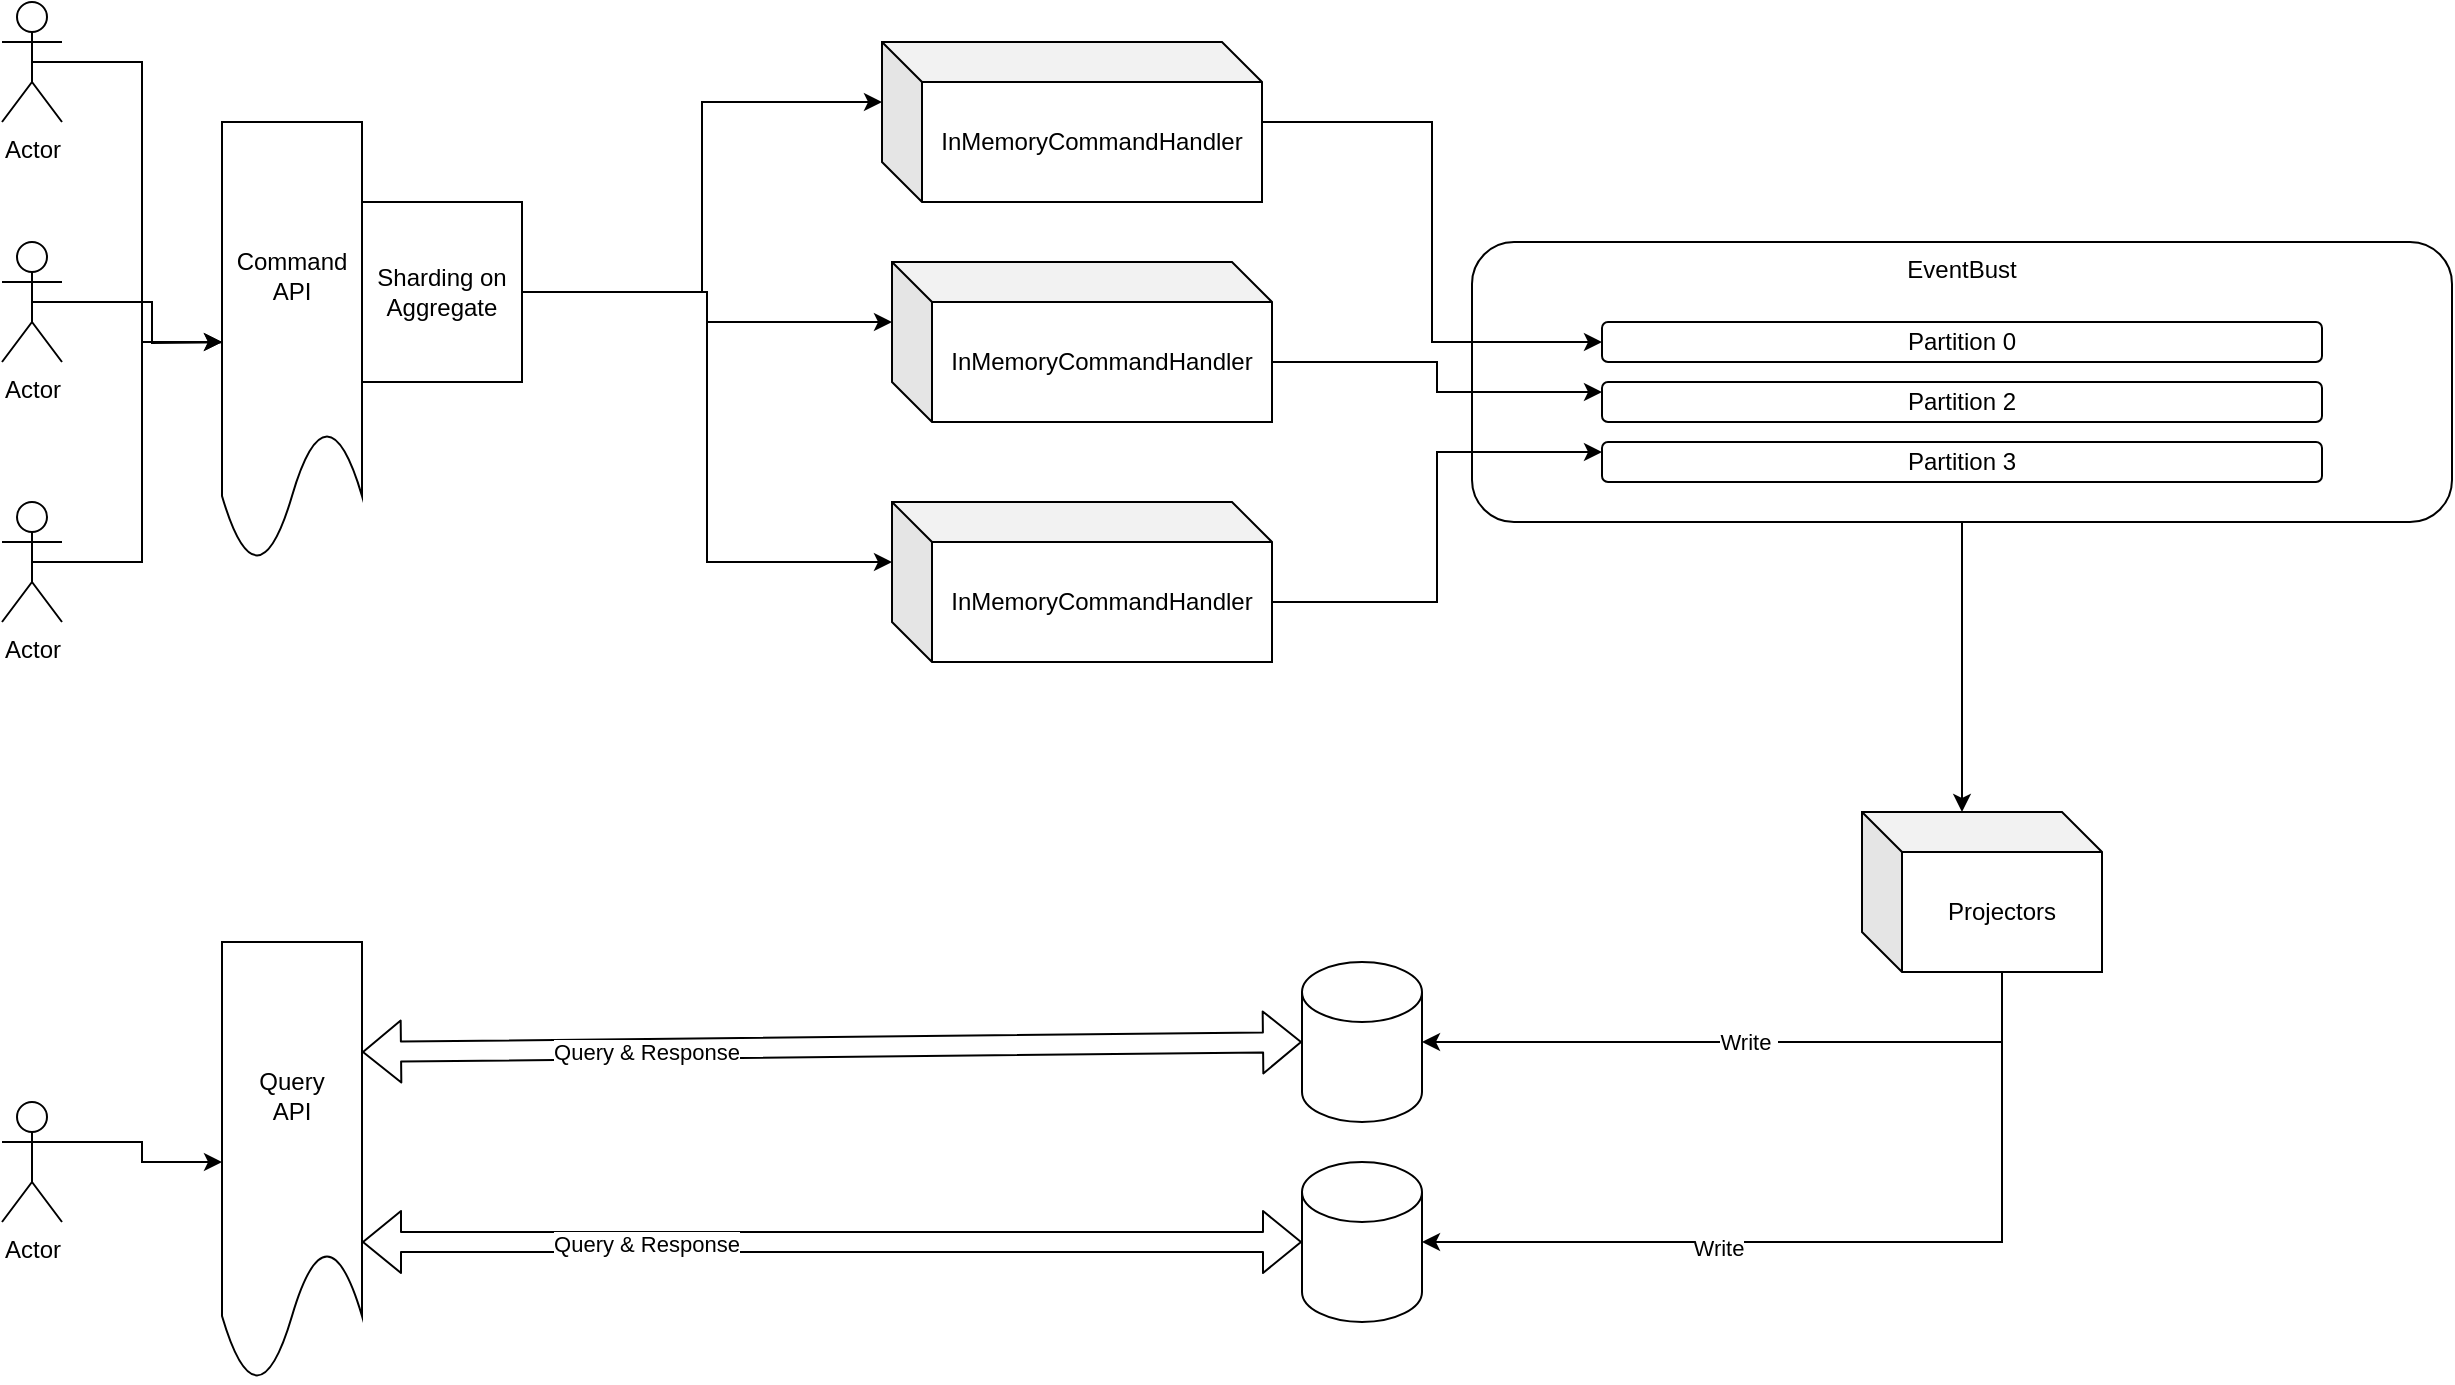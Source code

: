 <mxfile version="13.7.9" type="embed"><diagram id="5P3Gs7J7e-vPvxfR85US" name="Page-1"><mxGraphModel dx="1820" dy="872" grid="1" gridSize="10" guides="1" tooltips="1" connect="1" arrows="1" fold="1" page="1" pageScale="1" pageWidth="850" pageHeight="1100" math="0" shadow="0"><root><mxCell id="0"/><mxCell id="1" parent="0"/><mxCell id="65" style="edgeStyle=none;rounded=0;orthogonalLoop=1;jettySize=auto;html=1;exitX=0.5;exitY=1;exitDx=0;exitDy=0;entryX=0;entryY=0;entryDx=50;entryDy=0;entryPerimeter=0;" edge="1" parent="1" source="2" target="26"><mxGeometry relative="1" as="geometry"/></mxCell><mxCell id="2" value="&lt;span style=&quot;text-align: left&quot;&gt;EventBust&lt;/span&gt;" style="rounded=1;whiteSpace=wrap;html=1;align=center;verticalAlign=top;" parent="1" vertex="1"><mxGeometry x="975" y="325" width="490" height="140" as="geometry"/></mxCell><mxCell id="3" value="" style="shape=cylinder3;whiteSpace=wrap;html=1;boundedLbl=1;backgroundOutline=1;size=15;" vertex="1" parent="1"><mxGeometry x="890" y="685" width="60" height="80" as="geometry"/></mxCell><mxCell id="13" style="edgeStyle=orthogonalEdgeStyle;rounded=0;orthogonalLoop=1;jettySize=auto;html=1;entryX=0;entryY=0.5;entryDx=0;entryDy=0;" edge="1" parent="1" source="4" target="17"><mxGeometry relative="1" as="geometry"/></mxCell><mxCell id="4" value="InMemoryCommandHandler" style="shape=cube;whiteSpace=wrap;html=1;boundedLbl=1;backgroundOutline=1;darkOpacity=0.05;darkOpacity2=0.1;" vertex="1" parent="1"><mxGeometry x="680" y="225" width="190" height="80" as="geometry"/></mxCell><mxCell id="14" style="edgeStyle=orthogonalEdgeStyle;rounded=0;orthogonalLoop=1;jettySize=auto;html=1;exitX=0;exitY=0;exitDx=190;exitDy=50;exitPerimeter=0;entryX=0;entryY=0.25;entryDx=0;entryDy=0;" edge="1" parent="1" source="5" target="19"><mxGeometry relative="1" as="geometry"/></mxCell><mxCell id="5" value="InMemoryCommandHandler" style="shape=cube;whiteSpace=wrap;html=1;boundedLbl=1;backgroundOutline=1;darkOpacity=0.05;darkOpacity2=0.1;" vertex="1" parent="1"><mxGeometry x="685" y="335" width="190" height="80" as="geometry"/></mxCell><mxCell id="52" style="edgeStyle=orthogonalEdgeStyle;rounded=0;orthogonalLoop=1;jettySize=auto;html=1;exitX=0.5;exitY=0.5;exitDx=0;exitDy=0;exitPerimeter=0;entryX=0;entryY=0.5;entryDx=0;entryDy=0;" edge="1" parent="1" source="6" target="47"><mxGeometry relative="1" as="geometry"/></mxCell><mxCell id="6" value="Actor" style="shape=umlActor;verticalLabelPosition=bottom;verticalAlign=top;html=1;outlineConnect=0;" vertex="1" parent="1"><mxGeometry x="240" y="205" width="30" height="60" as="geometry"/></mxCell><mxCell id="15" style="edgeStyle=orthogonalEdgeStyle;rounded=0;orthogonalLoop=1;jettySize=auto;html=1;exitX=0;exitY=0;exitDx=190;exitDy=50;exitPerimeter=0;entryX=0;entryY=0.25;entryDx=0;entryDy=0;" edge="1" parent="1" source="7" target="20"><mxGeometry relative="1" as="geometry"/></mxCell><mxCell id="7" value="InMemoryCommandHandler" style="shape=cube;whiteSpace=wrap;html=1;boundedLbl=1;backgroundOutline=1;darkOpacity=0.05;darkOpacity2=0.1;" vertex="1" parent="1"><mxGeometry x="685" y="455" width="190" height="80" as="geometry"/></mxCell><mxCell id="53" style="edgeStyle=orthogonalEdgeStyle;rounded=0;orthogonalLoop=1;jettySize=auto;html=1;exitX=0.5;exitY=0.5;exitDx=0;exitDy=0;exitPerimeter=0;" edge="1" parent="1" source="9"><mxGeometry relative="1" as="geometry"><mxPoint x="360" y="375" as="targetPoint"/></mxGeometry></mxCell><mxCell id="9" value="Actor" style="shape=umlActor;verticalLabelPosition=bottom;verticalAlign=top;html=1;outlineConnect=0;" vertex="1" parent="1"><mxGeometry x="240" y="325" width="30" height="60" as="geometry"/></mxCell><mxCell id="51" style="edgeStyle=orthogonalEdgeStyle;rounded=0;orthogonalLoop=1;jettySize=auto;html=1;exitX=0.5;exitY=0.5;exitDx=0;exitDy=0;exitPerimeter=0;entryX=0;entryY=0.5;entryDx=0;entryDy=0;" edge="1" parent="1" source="10" target="47"><mxGeometry relative="1" as="geometry"/></mxCell><mxCell id="10" value="Actor" style="shape=umlActor;verticalLabelPosition=bottom;verticalAlign=top;html=1;outlineConnect=0;" vertex="1" parent="1"><mxGeometry x="240" y="455" width="30" height="60" as="geometry"/></mxCell><mxCell id="55" style="edgeStyle=orthogonalEdgeStyle;rounded=0;orthogonalLoop=1;jettySize=auto;html=1;exitX=1;exitY=0.5;exitDx=0;exitDy=0;entryX=0;entryY=0;entryDx=0;entryDy=30;entryPerimeter=0;" edge="1" parent="1" source="12" target="4"><mxGeometry relative="1" as="geometry"/></mxCell><mxCell id="56" style="edgeStyle=orthogonalEdgeStyle;rounded=0;orthogonalLoop=1;jettySize=auto;html=1;exitX=1;exitY=0.5;exitDx=0;exitDy=0;entryX=0;entryY=0;entryDx=0;entryDy=30;entryPerimeter=0;" edge="1" parent="1" source="12" target="5"><mxGeometry relative="1" as="geometry"/></mxCell><mxCell id="57" style="edgeStyle=orthogonalEdgeStyle;rounded=0;orthogonalLoop=1;jettySize=auto;html=1;exitX=1;exitY=0.5;exitDx=0;exitDy=0;entryX=0;entryY=0;entryDx=0;entryDy=30;entryPerimeter=0;" edge="1" parent="1" source="12" target="7"><mxGeometry relative="1" as="geometry"/></mxCell><mxCell id="12" value="Sharding on Aggregate" style="rounded=0;whiteSpace=wrap;html=1;" vertex="1" parent="1"><mxGeometry x="420" y="305" width="80" height="90" as="geometry"/></mxCell><mxCell id="17" value="Partition 0" style="rounded=1;whiteSpace=wrap;html=1;" vertex="1" parent="1"><mxGeometry x="1040" y="365" width="360" height="20" as="geometry"/></mxCell><mxCell id="19" value="Partition 2" style="rounded=1;whiteSpace=wrap;html=1;" vertex="1" parent="1"><mxGeometry x="1040" y="395" width="360" height="20" as="geometry"/></mxCell><mxCell id="20" value="Partition 3" style="rounded=1;whiteSpace=wrap;html=1;" vertex="1" parent="1"><mxGeometry x="1040" y="425" width="360" height="20" as="geometry"/></mxCell><mxCell id="33" value="Write&amp;nbsp;" style="edgeStyle=orthogonalEdgeStyle;rounded=0;orthogonalLoop=1;jettySize=auto;html=1;exitX=0;exitY=0;exitDx=70;exitDy=80;exitPerimeter=0;entryX=1;entryY=0.5;entryDx=0;entryDy=0;entryPerimeter=0;" edge="1" parent="1" source="26" target="3"><mxGeometry relative="1" as="geometry"/></mxCell><mxCell id="58" style="edgeStyle=orthogonalEdgeStyle;rounded=0;orthogonalLoop=1;jettySize=auto;html=1;exitX=0;exitY=0;exitDx=70;exitDy=80;exitPerimeter=0;entryX=1;entryY=0.5;entryDx=0;entryDy=0;entryPerimeter=0;" edge="1" parent="1" source="26" target="38"><mxGeometry relative="1" as="geometry"/></mxCell><mxCell id="59" value="Write" style="edgeLabel;html=1;align=center;verticalAlign=middle;resizable=0;points=[];" vertex="1" connectable="0" parent="58"><mxGeometry x="-0.087" y="-83" relative="1" as="geometry"><mxPoint x="-83" y="86" as="offset"/></mxGeometry></mxCell><mxCell id="26" value="Projectors" style="shape=cube;whiteSpace=wrap;html=1;boundedLbl=1;backgroundOutline=1;darkOpacity=0.05;darkOpacity2=0.1;" vertex="1" parent="1"><mxGeometry x="1170" y="610" width="120" height="80" as="geometry"/></mxCell><mxCell id="46" style="edgeStyle=orthogonalEdgeStyle;rounded=0;orthogonalLoop=1;jettySize=auto;html=1;exitX=1;exitY=0.333;exitDx=0;exitDy=0;exitPerimeter=0;entryX=0;entryY=0.5;entryDx=0;entryDy=0;" edge="1" parent="1" source="27" target="29"><mxGeometry relative="1" as="geometry"/></mxCell><mxCell id="27" value="Actor" style="shape=umlActor;verticalLabelPosition=bottom;verticalAlign=top;html=1;outlineConnect=0;" vertex="1" parent="1"><mxGeometry x="240" y="755" width="30" height="60" as="geometry"/></mxCell><mxCell id="29" value="Query&lt;br&gt;API" style="shape=document;whiteSpace=wrap;html=1;boundedLbl=1;" vertex="1" parent="1"><mxGeometry x="350" y="675" width="70" height="220" as="geometry"/></mxCell><mxCell id="38" value="" style="shape=cylinder3;whiteSpace=wrap;html=1;boundedLbl=1;backgroundOutline=1;size=15;" vertex="1" parent="1"><mxGeometry x="890" y="785" width="60" height="80" as="geometry"/></mxCell><mxCell id="47" value="Command&lt;br&gt;API" style="shape=document;whiteSpace=wrap;html=1;boundedLbl=1;" vertex="1" parent="1"><mxGeometry x="350" y="265" width="70" height="220" as="geometry"/></mxCell><mxCell id="61" value="" style="shape=flexArrow;endArrow=classic;startArrow=classic;html=1;exitX=1;exitY=0.25;exitDx=0;exitDy=0;entryX=0;entryY=0.5;entryDx=0;entryDy=0;entryPerimeter=0;" edge="1" parent="1" source="29" target="3"><mxGeometry width="50" height="50" relative="1" as="geometry"><mxPoint x="640" y="835" as="sourcePoint"/><mxPoint x="690" y="785" as="targetPoint"/></mxGeometry></mxCell><mxCell id="62" value="Query &amp;amp; Response" style="edgeLabel;html=1;align=center;verticalAlign=middle;resizable=0;points=[];" vertex="1" connectable="0" parent="61"><mxGeometry x="-0.397" y="-1" relative="1" as="geometry"><mxPoint as="offset"/></mxGeometry></mxCell><mxCell id="63" value="" style="shape=flexArrow;endArrow=classic;startArrow=classic;html=1;entryX=0;entryY=0.5;entryDx=0;entryDy=0;entryPerimeter=0;" edge="1" parent="1" target="38"><mxGeometry width="50" height="50" relative="1" as="geometry"><mxPoint x="420" y="825" as="sourcePoint"/><mxPoint x="890" y="822.5" as="targetPoint"/></mxGeometry></mxCell><mxCell id="64" value="Query &amp;amp; Response" style="edgeLabel;html=1;align=center;verticalAlign=middle;resizable=0;points=[];" vertex="1" connectable="0" parent="63"><mxGeometry x="-0.397" y="-1" relative="1" as="geometry"><mxPoint as="offset"/></mxGeometry></mxCell></root></mxGraphModel></diagram></mxfile>